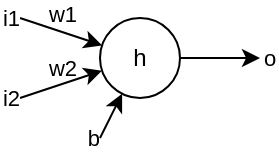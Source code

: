 <mxfile version="15.7.3" type="device"><diagram id="I1KHKD0lQNNS0TdAt06Z" name="Page-1"><mxGraphModel dx="271" dy="191" grid="1" gridSize="10" guides="1" tooltips="1" connect="1" arrows="1" fold="1" page="1" pageScale="1" pageWidth="1600" pageHeight="900" math="0" shadow="0"><root><mxCell id="0"/><mxCell id="1" parent="0"/><mxCell id="x43HU7aWt7zJYVwqkAvU-3" value="h" style="ellipse;whiteSpace=wrap;html=1;aspect=fixed;" parent="1" vertex="1"><mxGeometry x="80" y="40" width="40" height="40" as="geometry"/></mxCell><mxCell id="x43HU7aWt7zJYVwqkAvU-17" value="" style="endArrow=classic;html=1;curved=1;" parent="1" target="x43HU7aWt7zJYVwqkAvU-3" edge="1"><mxGeometry relative="1" as="geometry"><mxPoint x="40" y="40" as="sourcePoint"/><mxPoint x="140" y="40" as="targetPoint"/></mxGeometry></mxCell><mxCell id="x43HU7aWt7zJYVwqkAvU-18" value="w1" style="edgeLabel;resizable=0;html=1;align=center;verticalAlign=bottom;labelBackgroundColor=none;" parent="x43HU7aWt7zJYVwqkAvU-17" connectable="0" vertex="1"><mxGeometry relative="1" as="geometry"/></mxCell><mxCell id="x43HU7aWt7zJYVwqkAvU-19" value="i1" style="edgeLabel;resizable=0;html=1;align=right;verticalAlign=middle;" parent="x43HU7aWt7zJYVwqkAvU-17" connectable="0" vertex="1"><mxGeometry x="-1" relative="1" as="geometry"/></mxCell><mxCell id="x43HU7aWt7zJYVwqkAvU-21" value="" style="endArrow=classic;html=1;curved=1;" parent="1" target="x43HU7aWt7zJYVwqkAvU-3" edge="1"><mxGeometry relative="1" as="geometry"><mxPoint x="40" y="80" as="sourcePoint"/><mxPoint x="91.026" y="63.675" as="targetPoint"/></mxGeometry></mxCell><mxCell id="x43HU7aWt7zJYVwqkAvU-22" value="w2" style="edgeLabel;resizable=0;html=1;align=center;verticalAlign=bottom;labelBackgroundColor=none;" parent="x43HU7aWt7zJYVwqkAvU-21" connectable="0" vertex="1"><mxGeometry relative="1" as="geometry"/></mxCell><mxCell id="x43HU7aWt7zJYVwqkAvU-23" value="i2" style="edgeLabel;resizable=0;html=1;align=right;verticalAlign=middle;labelBackgroundColor=default;" parent="x43HU7aWt7zJYVwqkAvU-21" connectable="0" vertex="1"><mxGeometry x="-1" relative="1" as="geometry"><mxPoint as="offset"/></mxGeometry></mxCell><mxCell id="x43HU7aWt7zJYVwqkAvU-24" value="" style="endArrow=classic;html=1;curved=1;" parent="1" target="x43HU7aWt7zJYVwqkAvU-3" edge="1"><mxGeometry relative="1" as="geometry"><mxPoint x="80" y="100" as="sourcePoint"/><mxPoint x="90.388" y="73.922" as="targetPoint"/></mxGeometry></mxCell><mxCell id="x43HU7aWt7zJYVwqkAvU-26" value="b" style="edgeLabel;resizable=0;html=1;align=right;verticalAlign=middle;horizontal=1;labelBackgroundColor=none;" parent="x43HU7aWt7zJYVwqkAvU-24" connectable="0" vertex="1"><mxGeometry x="-1" relative="1" as="geometry"><mxPoint as="offset"/></mxGeometry></mxCell><mxCell id="LPXX0GiHsUi9UbGT7LKx-1" value="" style="endArrow=classic;html=1;rounded=0;" parent="1" source="x43HU7aWt7zJYVwqkAvU-3" edge="1"><mxGeometry relative="1" as="geometry"><mxPoint x="120" y="120" as="sourcePoint"/><mxPoint x="160" y="60" as="targetPoint"/></mxGeometry></mxCell><mxCell id="LPXX0GiHsUi9UbGT7LKx-4" value="o" style="edgeLabel;resizable=0;html=1;align=left;verticalAlign=middle;" parent="LPXX0GiHsUi9UbGT7LKx-1" connectable="0" vertex="1"><mxGeometry x="1" relative="1" as="geometry"/></mxCell></root></mxGraphModel></diagram></mxfile>